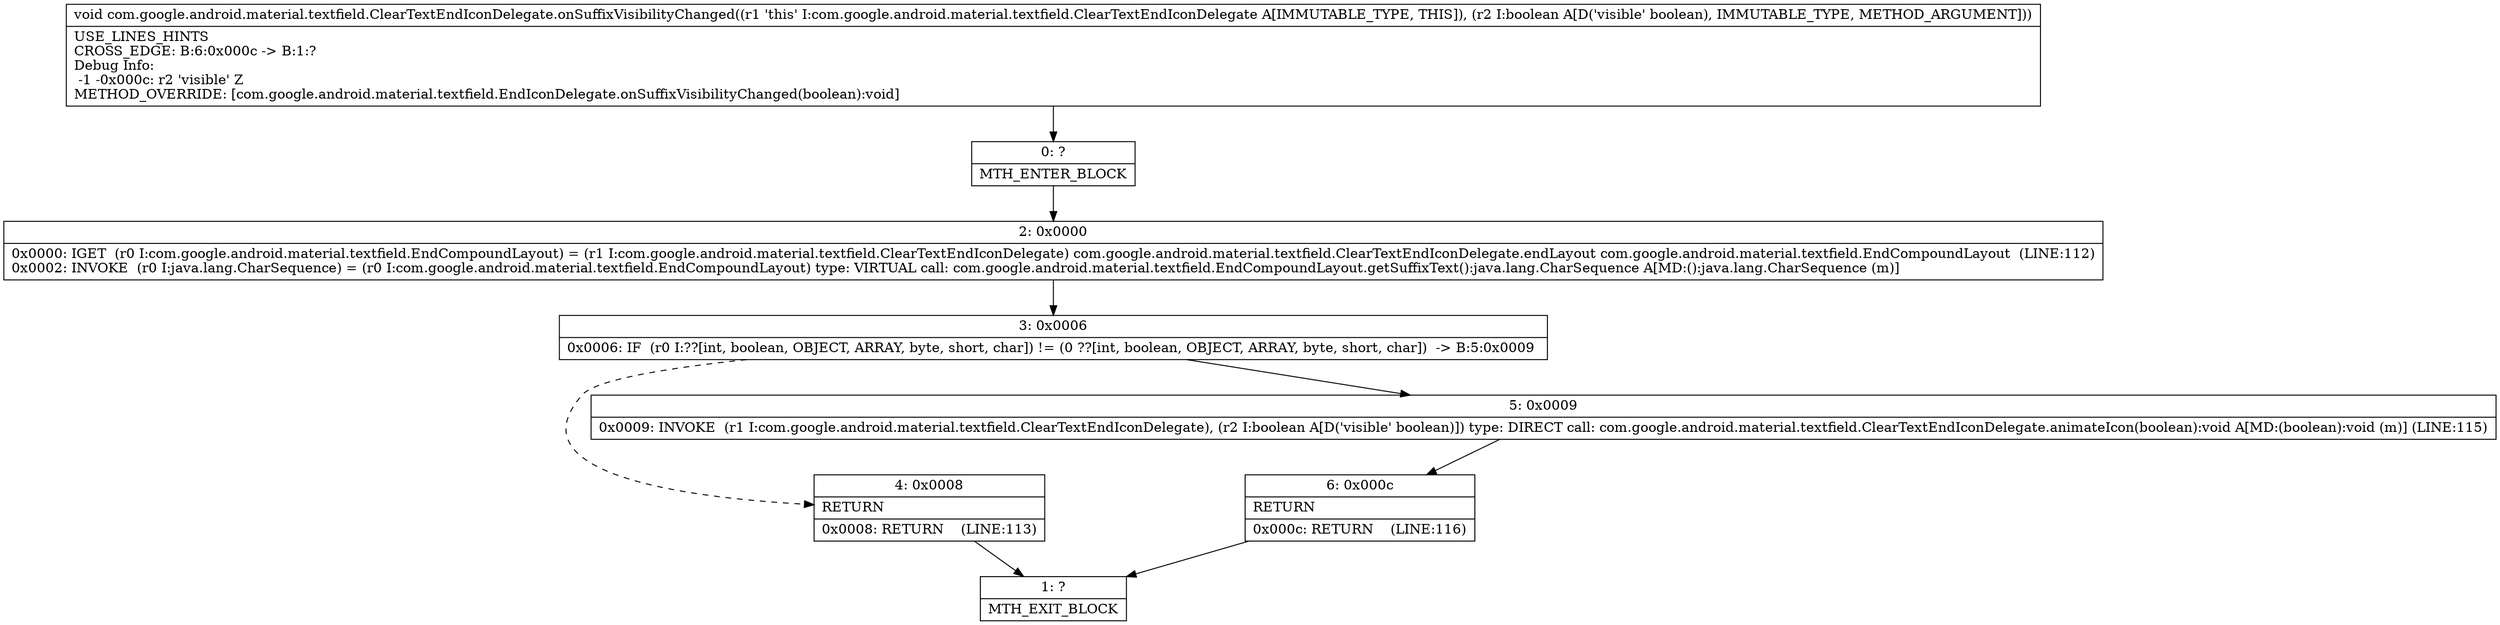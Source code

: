 digraph "CFG forcom.google.android.material.textfield.ClearTextEndIconDelegate.onSuffixVisibilityChanged(Z)V" {
Node_0 [shape=record,label="{0\:\ ?|MTH_ENTER_BLOCK\l}"];
Node_2 [shape=record,label="{2\:\ 0x0000|0x0000: IGET  (r0 I:com.google.android.material.textfield.EndCompoundLayout) = (r1 I:com.google.android.material.textfield.ClearTextEndIconDelegate) com.google.android.material.textfield.ClearTextEndIconDelegate.endLayout com.google.android.material.textfield.EndCompoundLayout  (LINE:112)\l0x0002: INVOKE  (r0 I:java.lang.CharSequence) = (r0 I:com.google.android.material.textfield.EndCompoundLayout) type: VIRTUAL call: com.google.android.material.textfield.EndCompoundLayout.getSuffixText():java.lang.CharSequence A[MD:():java.lang.CharSequence (m)]\l}"];
Node_3 [shape=record,label="{3\:\ 0x0006|0x0006: IF  (r0 I:??[int, boolean, OBJECT, ARRAY, byte, short, char]) != (0 ??[int, boolean, OBJECT, ARRAY, byte, short, char])  \-\> B:5:0x0009 \l}"];
Node_4 [shape=record,label="{4\:\ 0x0008|RETURN\l|0x0008: RETURN    (LINE:113)\l}"];
Node_1 [shape=record,label="{1\:\ ?|MTH_EXIT_BLOCK\l}"];
Node_5 [shape=record,label="{5\:\ 0x0009|0x0009: INVOKE  (r1 I:com.google.android.material.textfield.ClearTextEndIconDelegate), (r2 I:boolean A[D('visible' boolean)]) type: DIRECT call: com.google.android.material.textfield.ClearTextEndIconDelegate.animateIcon(boolean):void A[MD:(boolean):void (m)] (LINE:115)\l}"];
Node_6 [shape=record,label="{6\:\ 0x000c|RETURN\l|0x000c: RETURN    (LINE:116)\l}"];
MethodNode[shape=record,label="{void com.google.android.material.textfield.ClearTextEndIconDelegate.onSuffixVisibilityChanged((r1 'this' I:com.google.android.material.textfield.ClearTextEndIconDelegate A[IMMUTABLE_TYPE, THIS]), (r2 I:boolean A[D('visible' boolean), IMMUTABLE_TYPE, METHOD_ARGUMENT]))  | USE_LINES_HINTS\lCROSS_EDGE: B:6:0x000c \-\> B:1:?\lDebug Info:\l  \-1 \-0x000c: r2 'visible' Z\lMETHOD_OVERRIDE: [com.google.android.material.textfield.EndIconDelegate.onSuffixVisibilityChanged(boolean):void]\l}"];
MethodNode -> Node_0;Node_0 -> Node_2;
Node_2 -> Node_3;
Node_3 -> Node_4[style=dashed];
Node_3 -> Node_5;
Node_4 -> Node_1;
Node_5 -> Node_6;
Node_6 -> Node_1;
}

